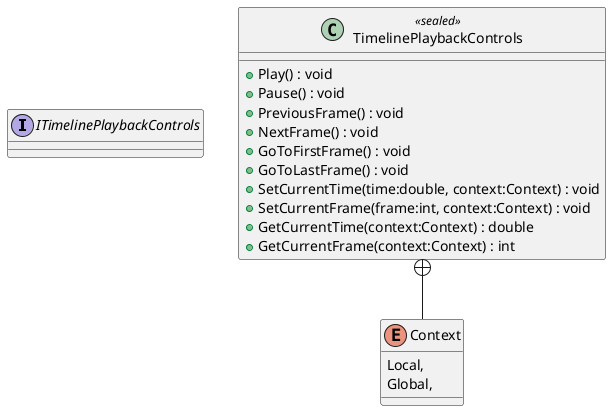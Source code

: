 @startuml
interface ITimelinePlaybackControls {
}
class TimelinePlaybackControls <<sealed>> {
    + Play() : void
    + Pause() : void
    + PreviousFrame() : void
    + NextFrame() : void
    + GoToFirstFrame() : void
    + GoToLastFrame() : void
    + SetCurrentTime(time:double, context:Context) : void
    + SetCurrentFrame(frame:int, context:Context) : void
    + GetCurrentTime(context:Context) : double
    + GetCurrentFrame(context:Context) : int
}
enum Context {
    Local,
    Global,
}
TimelinePlaybackControls +-- Context
@enduml
